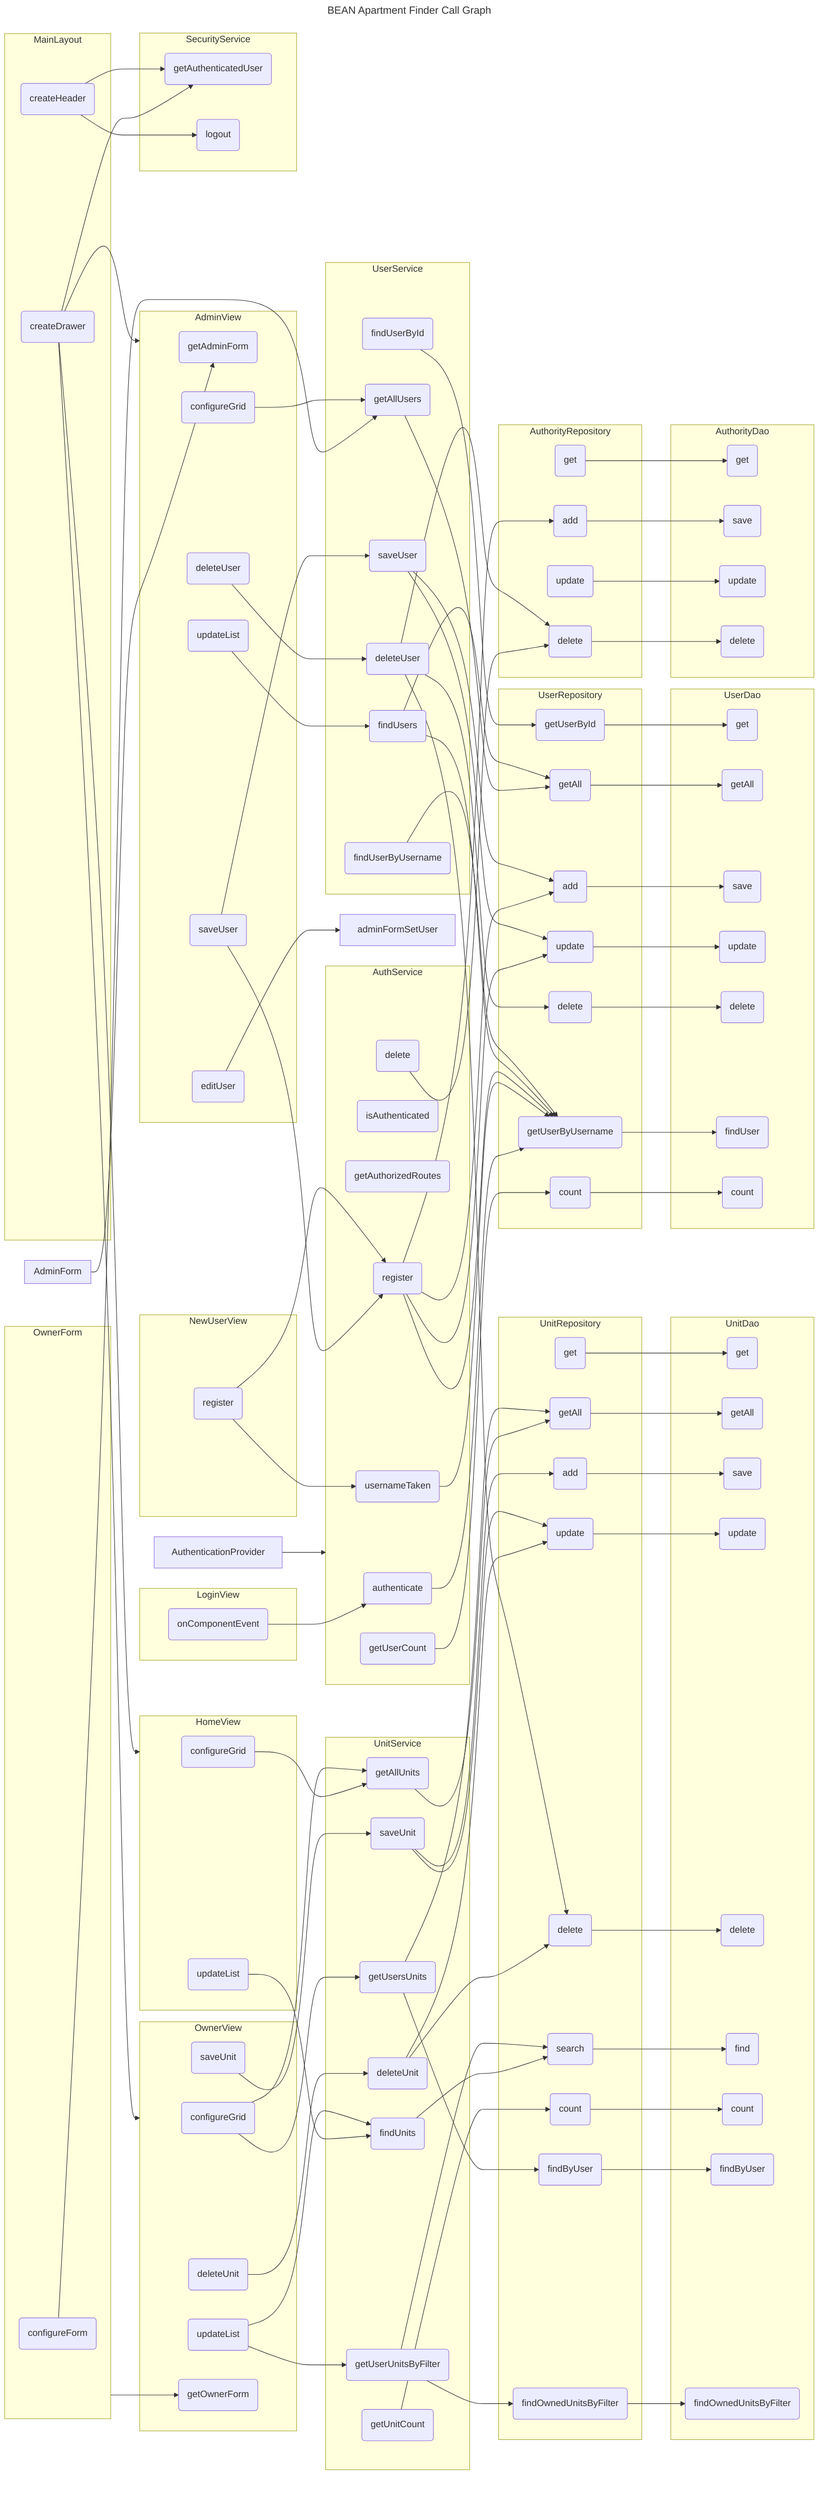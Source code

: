 ---
title: BEAN Apartment Finder Call Graph
---
%% This is best viewed through the Mermain Live Editor https://mermaid.live
%% Just copy the contents of this file into the editor
graph LR
    subgraph MainLayout
        mlCreateDrawer(createDrawer)
        mlCreateHeader(createHeader)
    end
    %% Views
    subgraph AdminView
        adminViewGetAdminForm(getAdminForm)
        adminViewEditUser(editUser)
        adminViewSaveUser(saveUser)
        adminViewDeleteUser(deleteUser)
        adminViewUpdateList(updateList)
        adminViewConfigureGrid(configureGrid)
    end
    subgraph HomeView
        homeViewConfigureGrid(configureGrid)
        homeViewUpdateList(updateList)
    end
    subgraph LoginView
        loginViewOnComponentEvent(onComponentEvent)
    end
    subgraph NewUserView
        newUserViewRegister(register)
    end
    subgraph OwnerView
        ownerViewConfigureGrid(configureGrid)
        ownerViewSaveUnit(saveUnit)
        ownerViewDeleteUnit(deleteUnit)
        ownerViewUpdateList(updateList)
        ownerViewGetOwnerForm(getOwnerForm)
    end
    %% Forms
    subgraph AdminForm
    end
    subgraph OwnerForm
        ownerFormConfigureForm(configureForm)
    end
    %% Services
    subgraph SecurityService
        securitySvcGetAuthenticatedUser(getAuthenticatedUser)
        securitySvcLogout(logout)
    end
    subgraph AuthService
        authSvcAuthenticate(authenticate)
        authSvcIsAuthenticated(isAuthenticated)
        authSvcGetAuthorizedRoutes(getAuthorizedRoutes)
        authSvcUsernameTaken(usernameTaken)
        authSvcRegister(register)
        authSvcGetUserCount(getUserCount)
        authSvcDelete(delete)
    end
    subgraph UnitService
        unitSvcGetAllUnits(getAllUnits)
        unitSvcFindUnits(findUnits)
        unitSvcGetUnitCount(getUnitCount)
        unitSvcDeleteUnit(deleteUnit)
        unitSvcSaveUnit(saveUnit)
        unitSvcGetUsersUnits(getUsersUnits)
        unitSvcGetUserUnitsByFilter(getUserUnitsByFilter)
    end
    subgraph UserService
        userSvcGetAllUsers(getAllUsers)
        userSvcFindUsers(findUsers)
        userSvcDeleteUser(deleteUser)
        userSvcSaveUser(saveUser)
        userSvcFindUserByUsername(findUserByUsername)
        userSvcFindUserById(findUserById)
    end
    %% Repositories
    subgraph UnitRepository
        unitRepoGetAll(getAll)
        unitRepoGet(get)
        unitRepoSearch(search)
        unitRepoCount(count)
        unitRepoUpdate(update)
        unitRepoDelete(delete)
        unitRepoAdd(add)
        unitRepoFindByUser(findByUser)
        unitRepoSearch(search)
        unitRepoFindOwnedUnitsByFilter(findOwnedUnitsByFilter)
    end
    subgraph UserRepository
        userRepoGetAll(getAll)
        userRepoGetUserById(getUserById)
        userRepoAdd(add)
        userRepoUpdate(update)
        userRepoDelete(delete)
        userRepoCount(count)
        userRepoGetUserByUsername(getUserByUsername)
    end
    subgraph AuthorityRepository
        authRepoGet(get)
        authRepoAdd(add)
        authRepoUpdate(update)
        authRepoDelete(delete)
    end
    %% Data Access Objects
    subgraph AuthorityDao
        authDaoGet(get)
        authDaoSave(save)
        authDaoUpdate(update)
        authDaoDelete(delete)
    end
    subgraph UnitDao
        unitDaoGet(get)
        unitDaoGetAll(getAll)
        unitDaoSave(save)
        unitDaoUpdate(update)
        unitDaoDelete(delete)
        unitDaoFind(find)
        unitDaoCount(count)
        unitDaoFindByUser(findByUser)
        unitDaoFindOwnedUnitsByFilter(findOwnedUnitsByFilter)
    end
    subgraph UserDao
        userDaoGet(get)
        userDaoGetAll(getAll)
        userDaoSave(save)
        userDaoUpdate(update)
        userDaoDelete(delete)
        userDaoFindUser(findUser)
        userDaoCount(count)
    end
    %% Relationships
    mlCreateDrawer --> securitySvcGetAuthenticatedUser
    mlCreateHeader --> securitySvcGetAuthenticatedUser
    mlCreateHeader --> securitySvcLogout
    mlCreateDrawer --> OwnerView
    mlCreateDrawer --> AdminView
    mlCreateDrawer --> HomeView
    %% Form relationships
    ownerFormConfigureForm --> userSvcGetAllUsers
    %% View relationships
    AdminForm --> adminViewGetAdminForm
    adminViewEditUser --> adminFormSetUser
    adminViewSaveUser --> userSvcSaveUser
    adminViewSaveUser --> authSvcRegister
    adminViewDeleteUser --> userSvcDeleteUser
    adminViewConfigureGrid --> userSvcGetAllUsers
    adminViewUpdateList --> userSvcFindUsers
    homeViewConfigureGrid --> unitSvcGetAllUnits
    homeViewUpdateList --> unitSvcFindUnits
    loginViewOnComponentEvent --> authSvcAuthenticate
    newUserViewRegister --> authSvcUsernameTaken
    newUserViewRegister --> authSvcRegister
    ownerViewConfigureGrid --> unitSvcGetUsersUnits
    ownerViewConfigureGrid --> unitSvcGetAllUnits
    ownerViewSaveUnit --> unitSvcSaveUnit
    ownerViewDeleteUnit --> unitSvcDeleteUnit
    ownerViewUpdateList --> unitSvcGetUserUnitsByFilter
    ownerViewUpdateList --> unitSvcFindUnits
    OwnerForm --> ownerViewGetOwnerForm
    %% Service relationships
    AuthenticationProvider --> AuthService
    authSvcAuthenticate --> userRepoGetUserByUsername
    authSvcUsernameTaken --> userRepoGetUserByUsername
    authSvcRegister --> userRepoAdd
    authSvcRegister --> authRepoAdd
    authSvcRegister --> userRepoUpdate
    authSvcRegister --> userRepoGetUserByUsername
    authSvcGetUserCount --> userRepoCount
    authSvcDelete --> authRepoDelete
    unitSvcGetAllUnits --> unitRepoGetAll
    unitSvcFindUnits --> unitRepoSearch
    unitSvcGetUnitCount --> unitRepoCount
    unitSvcDeleteUnit --> unitRepoUpdate
    unitSvcDeleteUnit --> unitRepoDelete
    unitSvcSaveUnit --> unitRepoAdd
    unitSvcSaveUnit --> unitRepoUpdate
    unitSvcGetUsersUnits --> unitRepoGetAll
    unitSvcGetUsersUnits --> unitRepoFindByUser
    unitSvcGetUserUnitsByFilter --> unitRepoSearch
    unitSvcGetUserUnitsByFilter --> unitRepoFindOwnedUnitsByFilter
    userSvcGetAllUsers --> userRepoGetAll
    userSvcFindUsers --> userRepoGetUserByUsername
    userSvcFindUsers --> userRepoGetAll
    userSvcDeleteUser --> authRepoDelete
    userSvcDeleteUser --> unitRepoDelete
    userSvcDeleteUser --> userRepoDelete
    userSvcSaveUser --> userRepoAdd
    userSvcSaveUser --> userRepoUpdate
    userSvcFindUserByUsername --> userRepoGetUserByUsername
    userSvcFindUserById --> userRepoGetUserById
    %% Repository relationships
    authRepoGet --> authDaoGet
    authRepoAdd --> authDaoSave
    authRepoUpdate --> authDaoUpdate
    authRepoDelete --> authDaoDelete
    unitRepoGetAll --> unitDaoGetAll
    unitRepoGet --> unitDaoGet
    unitRepoDelete --> unitDaoDelete
    unitRepoAdd --> unitDaoSave
    unitRepoUpdate --> unitDaoUpdate
    unitRepoSearch --> unitDaoFind
    unitRepoFindByUser --> unitDaoFindByUser
    unitRepoFindOwnedUnitsByFilter --> unitDaoFindOwnedUnitsByFilter
    unitRepoCount --> unitDaoCount
    userRepoGetAll --> userDaoGetAll
    userRepoGetUserById --> userDaoGet
    userRepoAdd --> userDaoSave
    userRepoUpdate --> userDaoUpdate
    userRepoDelete --> userDaoDelete
    userRepoCount --> userDaoCount
    userRepoGetUserByUsername --> userDaoFindUser